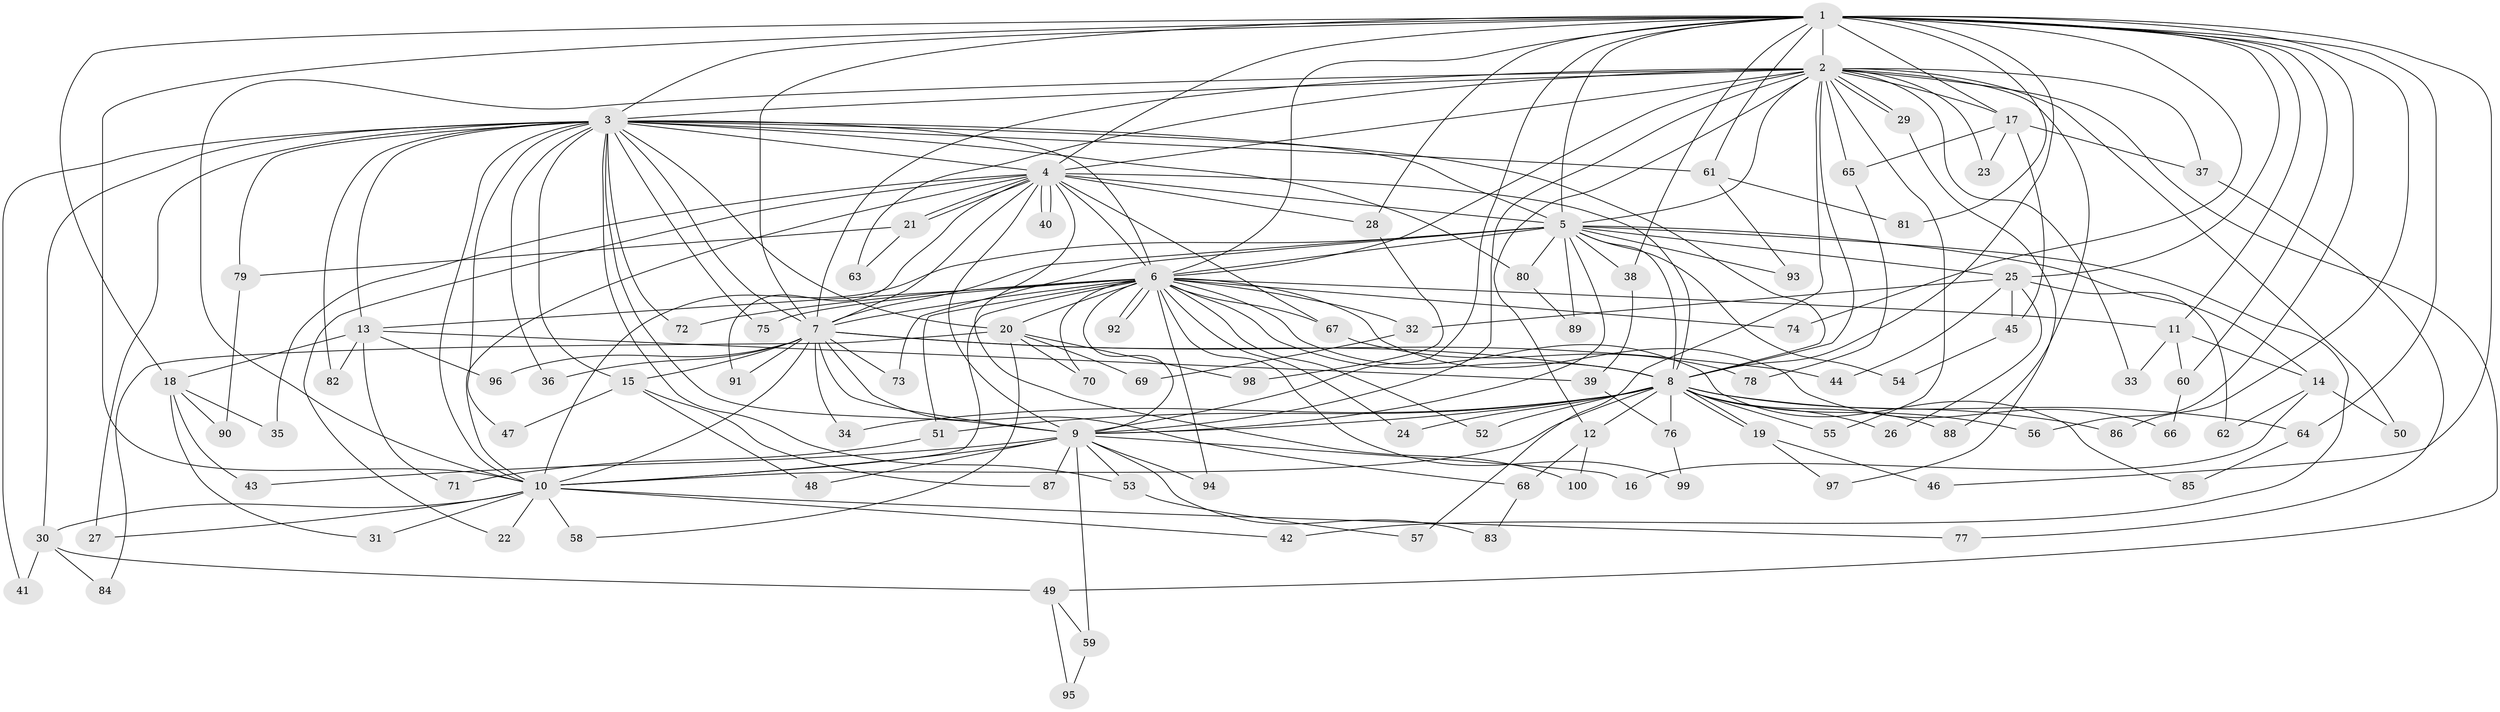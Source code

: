 // Generated by graph-tools (version 1.1) at 2025/38/02/21/25 10:38:53]
// undirected, 100 vertices, 225 edges
graph export_dot {
graph [start="1"]
  node [color=gray90,style=filled];
  1;
  2;
  3;
  4;
  5;
  6;
  7;
  8;
  9;
  10;
  11;
  12;
  13;
  14;
  15;
  16;
  17;
  18;
  19;
  20;
  21;
  22;
  23;
  24;
  25;
  26;
  27;
  28;
  29;
  30;
  31;
  32;
  33;
  34;
  35;
  36;
  37;
  38;
  39;
  40;
  41;
  42;
  43;
  44;
  45;
  46;
  47;
  48;
  49;
  50;
  51;
  52;
  53;
  54;
  55;
  56;
  57;
  58;
  59;
  60;
  61;
  62;
  63;
  64;
  65;
  66;
  67;
  68;
  69;
  70;
  71;
  72;
  73;
  74;
  75;
  76;
  77;
  78;
  79;
  80;
  81;
  82;
  83;
  84;
  85;
  86;
  87;
  88;
  89;
  90;
  91;
  92;
  93;
  94;
  95;
  96;
  97;
  98;
  99;
  100;
  1 -- 2;
  1 -- 3;
  1 -- 4;
  1 -- 5;
  1 -- 6;
  1 -- 7;
  1 -- 8;
  1 -- 9;
  1 -- 10;
  1 -- 11;
  1 -- 17;
  1 -- 18;
  1 -- 25;
  1 -- 28;
  1 -- 38;
  1 -- 46;
  1 -- 56;
  1 -- 60;
  1 -- 61;
  1 -- 64;
  1 -- 74;
  1 -- 81;
  1 -- 86;
  2 -- 3;
  2 -- 4;
  2 -- 5;
  2 -- 6;
  2 -- 7;
  2 -- 8;
  2 -- 9;
  2 -- 10;
  2 -- 12;
  2 -- 17;
  2 -- 23;
  2 -- 29;
  2 -- 29;
  2 -- 33;
  2 -- 37;
  2 -- 49;
  2 -- 50;
  2 -- 55;
  2 -- 57;
  2 -- 63;
  2 -- 65;
  2 -- 88;
  3 -- 4;
  3 -- 5;
  3 -- 6;
  3 -- 7;
  3 -- 8;
  3 -- 9;
  3 -- 10;
  3 -- 13;
  3 -- 15;
  3 -- 20;
  3 -- 27;
  3 -- 30;
  3 -- 36;
  3 -- 41;
  3 -- 47;
  3 -- 53;
  3 -- 61;
  3 -- 72;
  3 -- 75;
  3 -- 79;
  3 -- 80;
  3 -- 82;
  4 -- 5;
  4 -- 6;
  4 -- 7;
  4 -- 8;
  4 -- 9;
  4 -- 10;
  4 -- 21;
  4 -- 21;
  4 -- 22;
  4 -- 28;
  4 -- 35;
  4 -- 40;
  4 -- 40;
  4 -- 67;
  4 -- 91;
  4 -- 100;
  5 -- 6;
  5 -- 7;
  5 -- 8;
  5 -- 9;
  5 -- 10;
  5 -- 14;
  5 -- 25;
  5 -- 38;
  5 -- 42;
  5 -- 54;
  5 -- 73;
  5 -- 80;
  5 -- 89;
  5 -- 93;
  6 -- 7;
  6 -- 8;
  6 -- 9;
  6 -- 10;
  6 -- 11;
  6 -- 13;
  6 -- 20;
  6 -- 24;
  6 -- 32;
  6 -- 51;
  6 -- 52;
  6 -- 66;
  6 -- 67;
  6 -- 70;
  6 -- 72;
  6 -- 74;
  6 -- 75;
  6 -- 85;
  6 -- 92;
  6 -- 92;
  6 -- 94;
  6 -- 99;
  7 -- 8;
  7 -- 9;
  7 -- 10;
  7 -- 15;
  7 -- 34;
  7 -- 36;
  7 -- 44;
  7 -- 68;
  7 -- 73;
  7 -- 91;
  7 -- 96;
  8 -- 9;
  8 -- 10;
  8 -- 12;
  8 -- 19;
  8 -- 19;
  8 -- 24;
  8 -- 26;
  8 -- 34;
  8 -- 51;
  8 -- 52;
  8 -- 55;
  8 -- 56;
  8 -- 64;
  8 -- 76;
  8 -- 86;
  8 -- 88;
  9 -- 10;
  9 -- 16;
  9 -- 43;
  9 -- 48;
  9 -- 53;
  9 -- 59;
  9 -- 83;
  9 -- 87;
  9 -- 94;
  10 -- 22;
  10 -- 27;
  10 -- 30;
  10 -- 31;
  10 -- 42;
  10 -- 58;
  10 -- 77;
  11 -- 14;
  11 -- 33;
  11 -- 60;
  12 -- 68;
  12 -- 100;
  13 -- 18;
  13 -- 39;
  13 -- 71;
  13 -- 82;
  13 -- 96;
  14 -- 16;
  14 -- 50;
  14 -- 62;
  15 -- 47;
  15 -- 48;
  15 -- 87;
  17 -- 23;
  17 -- 37;
  17 -- 45;
  17 -- 65;
  18 -- 31;
  18 -- 35;
  18 -- 43;
  18 -- 90;
  19 -- 46;
  19 -- 97;
  20 -- 58;
  20 -- 69;
  20 -- 70;
  20 -- 84;
  20 -- 98;
  21 -- 63;
  21 -- 79;
  25 -- 26;
  25 -- 32;
  25 -- 44;
  25 -- 45;
  25 -- 62;
  28 -- 98;
  29 -- 97;
  30 -- 41;
  30 -- 49;
  30 -- 84;
  32 -- 69;
  37 -- 77;
  38 -- 39;
  39 -- 76;
  45 -- 54;
  49 -- 59;
  49 -- 95;
  51 -- 71;
  53 -- 57;
  59 -- 95;
  60 -- 66;
  61 -- 81;
  61 -- 93;
  64 -- 85;
  65 -- 78;
  67 -- 78;
  68 -- 83;
  76 -- 99;
  79 -- 90;
  80 -- 89;
}
